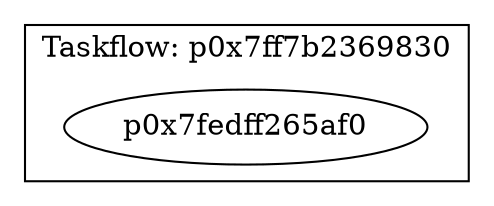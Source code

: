 digraph Taskflow {
subgraph cluster_p0x7ff7b2369890 {
label="Taskflow: p0x7ff7b2369830";
p0x7fedff265af0[label="p0x7fedff265af0" ];
}
}
